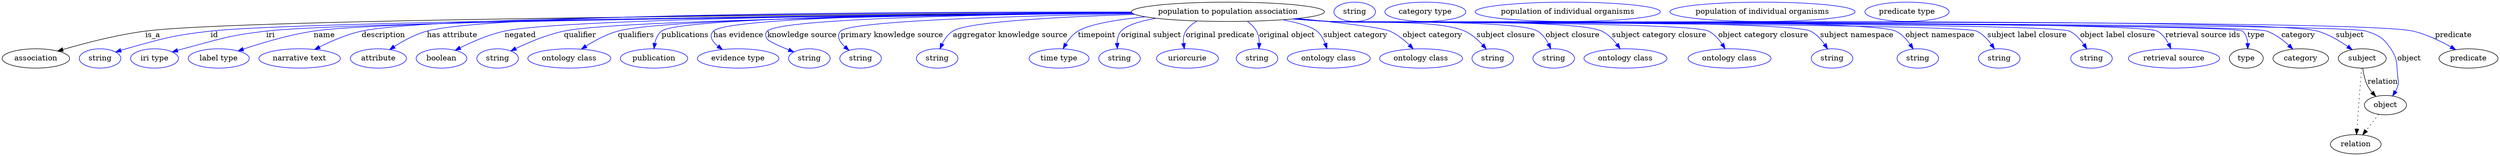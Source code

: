 digraph {
	graph [bb="0,0,4625,283"];
	node [label="\N"];
	"population to population association"	[height=0.5,
		label="population to population association",
		pos="2270.4,265",
		width=4.9648];
	association	[height=0.5,
		pos="62.394,178",
		width=1.7332];
	"population to population association" -> association	[label=is_a,
		lp="279.39,221.5",
		pos="e,102.71,191.77 2092.4,263.17 1635.3,260.72 443.35,252.17 265.39,229 212.36,222.09 153.12,206.57 112.39,194.64"];
	id	[color=blue,
		height=0.5,
		label=string,
		pos="181.39,178",
		width=1.0652];
	"population to population association" -> id	[color=blue,
		label=id,
		lp="393.39,221.5",
		pos="e,210.39,189.97 2092.9,262.61 1656.2,258.92 552.63,247.84 386.39,229 315.55,220.97 298.04,215.28 229.39,196 226.29,195.13 223.09,\
194.16 219.89,193.14",
		style=solid];
	iri	[color=blue,
		height=0.5,
		label="iri type",
		pos="282.39,178",
		width=1.2277];
	"population to population association" -> iri	[color=blue,
		label=iri,
		lp="496.39,221.5",
		pos="e,315.33,190.11 2093.3,262.46 1674.1,258.54 644.42,247.19 488.39,229 419.3,220.95 402.59,213.98 335.39,196 332.03,195.1 328.55,194.11 \
325.07,193.09",
		style=solid];
	name	[color=blue,
		height=0.5,
		label="label type",
		pos="401.39,178",
		width=1.5707];
	"population to population association" -> name	[color=blue,
		label=name,
		lp="596.39,221.5",
		pos="e,436.99,192.1 2092.7,262.92 1688.3,260.08 722.93,251.07 576.39,229 531.46,222.23 481.79,207.29 446.88,195.49",
		style=solid];
	description	[color=blue,
		height=0.5,
		label="narrative text",
		pos="551.39,178",
		width=2.0943];
	"population to population association" -> description	[color=blue,
		label=description,
		lp="704.89,221.5",
		pos="e,579.12,194.99 2091.5,264.06 1701.9,263.62 800.33,259.28 664.39,229 637.76,223.07 609.7,210.69 588.21,199.73",
		style=solid];
	"has attribute"	[color=blue,
		height=0.5,
		label=attribute,
		pos="696.39,178",
		width=1.4443];
	"population to population association" -> "has attribute"	[color=blue,
		label="has attribute",
		lp="832.39,221.5",
		pos="e,717.39,194.73 2091.4,264.63 1723.8,265.22 908.07,262.65 785.39,229 764.2,223.19 742.65,211.27 726.06,200.53",
		style=solid];
	negated	[color=blue,
		height=0.5,
		label=boolean,
		pos="813.39,178",
		width=1.2999];
	"population to population association" -> negated	[color=blue,
		label=negated,
		lp="958.39,221.5",
		pos="e,838.7,193.27 2092.6,263.11 1753.9,260.86 1039.8,253.28 929.39,229 900.72,222.69 870.31,209.31 847.83,197.97",
		style=solid];
	qualifier	[color=blue,
		height=0.5,
		label=string,
		pos="916.39,178",
		width=1.0652];
	"population to population association" -> qualifier	[color=blue,
		label=qualifier,
		lp="1069.4,221.5",
		pos="e,941,192.08 2093.2,262.45 1777,259.18 1139.4,250.04 1039.4,229 1007.9,222.38 974.24,208.13 950.09,196.53",
		style=solid];
	qualifiers	[color=blue,
		height=0.5,
		label="ontology class",
		pos="1049.4,178",
		width=2.1304];
	"population to population association" -> qualifiers	[color=blue,
		label=qualifiers,
		lp="1172.9,221.5",
		pos="e,1071.8,195.41 2092.5,263.1 1797,260.92 1228.4,253.55 1139.4,229 1118.5,223.23 1097.1,211.67 1080.5,201.12",
		style=solid];
	publications	[color=blue,
		height=0.5,
		label=publication,
		pos="1206.4,178",
		width=1.7332];
	"population to population association" -> publications	[color=blue,
		label=publications,
		lp="1264.4,221.5",
		pos="e,1206.3,196.18 2092,263.49 1801.3,261.9 1254,255.39 1220.4,229 1213.4,223.48 1209.7,214.73 1207.8,206.08",
		style=solid];
	"has evidence"	[color=blue,
		height=0.5,
		label="evidence type",
		pos="1362.4,178",
		width=2.0943];
	"population to population association" -> "has evidence"	[color=blue,
		label="has evidence",
		lp="1362.9,221.5",
		pos="e,1333.2,194.71 2091.9,263.76 1823.1,262.51 1342.8,256.42 1316.4,229 1307.6,219.91 1314.2,209.68 1324.9,200.86",
		style=solid];
	"knowledge source"	[color=blue,
		height=0.5,
		label=string,
		pos="1494.4,178",
		width=1.0652];
	"population to population association" -> "knowledge source"	[color=blue,
		label="knowledge source",
		lp="1480.9,221.5",
		pos="e,1465.6,190.14 2092.6,262.92 1849.2,260.55 1439.4,252.99 1416.4,229 1411.8,224.19 1412.8,219.6 1416.4,214 1418.9,210.08 1437.8,\
201.57 1456.3,193.92",
		style=solid];
	"primary knowledge source"	[color=blue,
		height=0.5,
		label=string,
		pos="1589.4,178",
		width=1.0652];
	"population to population association" -> "primary knowledge source"	[color=blue,
		label="primary knowledge source",
		lp="1647.4,221.5",
		pos="e,1567.9,193.09 2094.7,261.44 1888.2,257.54 1570.9,248.42 1552.4,229 1543.8,220 1550.4,208.99 1560.3,199.59",
		style=solid];
	"aggregator knowledge source"	[color=blue,
		height=0.5,
		label=string,
		pos="1731.4,178",
		width=1.0652];
	"population to population association" -> "aggregator knowledge source"	[color=blue,
		label="aggregator knowledge source",
		lp="1866.9,221.5",
		pos="e,1736.5,195.92 2098.1,260.11 1961.4,255.72 1788.9,246.72 1760.4,229 1751.5,223.49 1745.1,214.21 1740.6,205.14",
		style=solid];
	timepoint	[color=blue,
		height=0.5,
		label="time type",
		pos="1957.4,178",
		width=1.5346];
	"population to population association" -> timepoint	[color=blue,
		label=timepoint,
		lp="2027.4,221.5",
		pos="e,1964.9,196.26 2117.5,255.64 2065.2,250.49 2014.3,242.22 1992.4,229 1983,223.34 1975.5,214.08 1969.9,205.06",
		style=solid];
	"original subject"	[color=blue,
		height=0.5,
		label=string,
		pos="2069.4,178",
		width=1.0652];
	"population to population association" -> "original subject"	[color=blue,
		label="original subject",
		lp="2128.4,221.5",
		pos="e,2065.5,196.32 2137.4,252.98 2107.9,247.79 2082.4,240.17 2072.4,229 2066.9,222.88 2065.1,214.5 2064.9,206.34",
		style=solid];
	"original predicate"	[color=blue,
		height=0.5,
		label=uriorcurie,
		pos="2195.4,178",
		width=1.5887];
	"population to population association" -> "original predicate"	[color=blue,
		label="original predicate",
		lp="2255.9,221.5",
		pos="e,2189.6,196.05 2213.3,247.93 2205,243.15 2197.6,236.97 2192.4,229 2188.1,222.3 2187.2,213.98 2187.9,206.06",
		style=solid];
	"original object"	[color=blue,
		height=0.5,
		label=string,
		pos="2324.4,178",
		width=1.0652];
	"population to population association" -> "original object"	[color=blue,
		label="original object",
		lp="2379.9,221.5",
		pos="e,2327.9,196.23 2306.2,247.31 2313,242.41 2319.4,236.34 2323.4,229 2327.1,222.2 2328.4,214.06 2328.4,206.33",
		style=solid];
	"subject category"	[color=blue,
		height=0.5,
		label="ontology class",
		pos="2457.4,178",
		width=2.1304];
	"population to population association" -> "subject category"	[color=blue,
		label="subject category",
		lp="2506.9,221.5",
		pos="e,2454,196.3 2372.2,250.12 2399.6,244.71 2424.7,237.68 2435.4,229 2442.6,223.15 2447.5,214.48 2450.8,205.99",
		style=solid];
	"object category"	[color=blue,
		height=0.5,
		label="ontology class",
		pos="2628.4,178",
		width=2.1304];
	"population to population association" -> "object category"	[color=blue,
		label="object category",
		lp="2649.9,221.5",
		pos="e,2614,195.88 2399.3,252.5 2473.2,245.29 2554.3,236.05 2570.4,229 2584,223.04 2596.7,212.77 2606.8,203.09",
		style=solid];
	"subject closure"	[color=blue,
		height=0.5,
		label=string,
		pos="2761.4,178",
		width=1.0652];
	"population to population association" -> "subject closure"	[color=blue,
		label="subject closure",
		lp="2785.9,221.5",
		pos="e,2749.3,195.61 2396.8,252.25 2417.4,250.43 2438.5,248.62 2458.4,247 2514.1,242.48 2658.3,251.74 2709.4,229 2722.2,223.29 2733.8,\
213.01 2742.7,203.24",
		style=solid];
	"object closure"	[color=blue,
		height=0.5,
		label=string,
		pos="2874.4,178",
		width=1.0652];
	"population to population association" -> "object closure"	[color=blue,
		label="object closure",
		lp="2909.4,221.5",
		pos="e,2869,196.02 2394.5,252.01 2415.8,250.17 2437.7,248.42 2458.4,247 2501.2,244.07 2807.5,251.02 2844.4,229 2853.4,223.61 2860.1,214.35 \
2864.8,205.26",
		style=solid];
	"subject category closure"	[color=blue,
		height=0.5,
		label="ontology class",
		pos="3007.4,178",
		width=2.1304];
	"population to population association" -> "subject category closure"	[color=blue,
		label="subject category closure",
		lp="3069.9,221.5",
		pos="e,2997.5,196.23 2393.4,251.9 2415.1,250.05 2437.4,248.32 2458.4,247 2514.4,243.47 2912.7,253.04 2963.4,229 2974.7,223.64 2984.3,\
213.87 2991.7,204.38",
		style=solid];
	"object category closure"	[color=blue,
		height=0.5,
		label="ontology class",
		pos="3200.4,178",
		width=2.1304];
	"population to population association" -> "object category closure"	[color=blue,
		label="object category closure",
		lp="3262.9,221.5",
		pos="e,3192.1,196.22 2392.4,251.81 2414.4,249.95 2437,248.24 2458.4,247 2497.4,244.74 3126.5,246.59 3161.4,229 3171.8,223.74 3180.3,214.25 \
3186.7,204.95",
		style=solid];
	"subject namespace"	[color=blue,
		height=0.5,
		label=string,
		pos="3390.4,178",
		width=1.0652];
	"population to population association" -> "subject namespace"	[color=blue,
		label="subject namespace",
		lp="3436.4,221.5",
		pos="e,3382.1,195.76 2391.9,251.76 2414,249.89 2436.9,248.19 2458.4,247 2507.9,244.27 3305.9,250.92 3350.4,229 3361.2,223.65 3370.1,213.83 \
3376.7,204.3",
		style=solid];
	"object namespace"	[color=blue,
		height=0.5,
		label=string,
		pos="3549.4,178",
		width=1.0652];
	"population to population association" -> "object namespace"	[color=blue,
		label="object namespace",
		lp="3590.4,221.5",
		pos="e,3540.8,195.79 2391.4,251.75 2413.7,249.86 2436.7,248.16 2458.4,247 2516.7,243.87 3455.9,254.41 3508.4,229 3519.4,223.69 3528.4,\
213.87 3535.2,204.33",
		style=solid];
	"subject label closure"	[color=blue,
		height=0.5,
		label=string,
		pos="3700.4,178",
		width=1.0652];
	"population to population association" -> "subject label closure"	[color=blue,
		label="subject label closure",
		lp="3752.4,221.5",
		pos="e,3691.5,195.8 2391.2,251.73 2413.5,249.84 2436.6,248.15 2458.4,247 2491.7,245.25 3628.3,243.31 3658.4,229 3669.5,223.71 3678.8,\
213.9 3685.7,204.35",
		style=solid];
	"object label closure"	[color=blue,
		height=0.5,
		label=string,
		pos="3871.4,178",
		width=1.0652];
	"population to population association" -> "object label closure"	[color=blue,
		label="object label closure",
		lp="3919.9,221.5",
		pos="e,3862.8,195.8 2391.2,251.69 2413.5,249.81 2436.6,248.13 2458.4,247 2496.5,245.03 3796.1,245.53 3830.4,229 3841.4,223.71 3850.4,\
213.89 3857.2,204.35",
		style=solid];
	"retrieval source ids"	[color=blue,
		height=0.5,
		label="retrieval source",
		pos="4024.4,178",
		width=2.347];
	"population to population association" -> "retrieval source ids"	[color=blue,
		label="retrieval source ids",
		lp="4077.9,221.5",
		pos="e,4018.7,196.17 2390.9,251.69 2413.3,249.8 2436.5,248.11 2458.4,247 2501,244.83 3956.3,249.96 3993.4,229 4002.6,223.78 4009.5,214.57 \
4014.4,205.45",
		style=solid];
	type	[height=0.5,
		pos="4158.4,178",
		width=0.86659];
	"population to population association" -> type	[color=blue,
		label=type,
		lp="4176.4,221.5",
		pos="e,4161.1,195.99 2390.9,251.67 2413.3,249.79 2436.5,248.1 2458.4,247 2481.9,245.82 4133.7,244.53 4151.4,229 4157.9,223.32 4160.4,\
214.65 4161.1,206.12",
		style=solid];
	category	[height=0.5,
		pos="4259.4,178",
		width=1.4263];
	"population to population association" -> category	[color=blue,
		label=category,
		lp="4254.9,221.5",
		pos="e,4244.7,195.48 2390.9,251.67 2413.3,249.78 2436.5,248.1 2458.4,247 2506.6,244.57 4150.9,245.13 4196.4,229 4211.6,223.59 4226,212.84 \
4237.1,202.68",
		style=solid];
	subject	[height=0.5,
		pos="4373.4,178",
		width=1.2277];
	"population to population association" -> subject	[color=blue,
		label=subject,
		lp="4350.4,221.5",
		pos="e,4354.7,194.32 2390.6,251.68 2413.1,249.78 2436.5,248.1 2458.4,247 2560,241.91 4192.5,256.74 4290.4,229 4310.6,223.29 4330.7,211.3 \
4346.2,200.49",
		style=solid];
	object	[height=0.5,
		pos="4416.4,91",
		width=1.0832];
	"population to population association" -> object	[color=blue,
		label=object,
		lp="4460.4,178",
		pos="e,4429.8,108.09 2390.6,251.67 2413.1,249.78 2436.5,248.09 2458.4,247 2511.7,244.34 4329.6,245.58 4380.4,229 4404.3,221.18 4412.3,\
216.87 4426.4,196 4440.2,175.52 4436.5,166.51 4439.4,142 4440.2,135.38 4441.3,133.39 4439.4,127 4438.4,123.55 4436.9,120.13 4435.1,\
116.85",
		style=solid];
	predicate	[height=0.5,
		pos="4570.4,178",
		width=1.5165];
	"population to population association" -> predicate	[color=blue,
		label=predicate,
		lp="4542.4,221.5",
		pos="e,4546.6,194.36 2390.6,251.66 2413.1,249.77 2436.5,248.09 2458.4,247 2569.9,241.47 4358.7,254.49 4467.4,229 4492.3,223.16 4518.2,\
210.57 4537.8,199.48",
		style=solid];
	association_type	[color=blue,
		height=0.5,
		label=string,
		pos="2505.4,265",
		width=1.0652];
	association_category	[color=blue,
		height=0.5,
		label="category type",
		pos="2636.4,265",
		width=2.0762];
	subject -> object	[label=relation,
		lp="4411.4,134.5",
		pos="e,4398.5,107.23 4374.5,159.55 4375.7,149.57 4378.2,137.07 4383.4,127 4385.6,122.68 4388.5,118.52 4391.7,114.66"];
	relation	[height=0.5,
		pos="4361.4,18",
		width=1.2999];
	subject -> relation	[pos="e,4362.7,36.188 4372.1,159.79 4370,132.48 4366,78.994 4363.5,46.38",
		style=dotted];
	"population to population association_subject"	[color=blue,
		height=0.5,
		label="population of individual organisms",
		pos="2900.4,265",
		width=4.7662];
	object -> relation	[pos="e,4374.2,35.54 4403.9,73.889 4397,64.939 4388.2,53.617 4380.4,43.584",
		style=dotted];
	"population to population association_object"	[color=blue,
		height=0.5,
		label="population of individual organisms",
		pos="3261.4,265",
		width=4.7662];
	"population to population association_predicate"	[color=blue,
		height=0.5,
		label="predicate type",
		pos="3529.4,265",
		width=2.1665];
}
